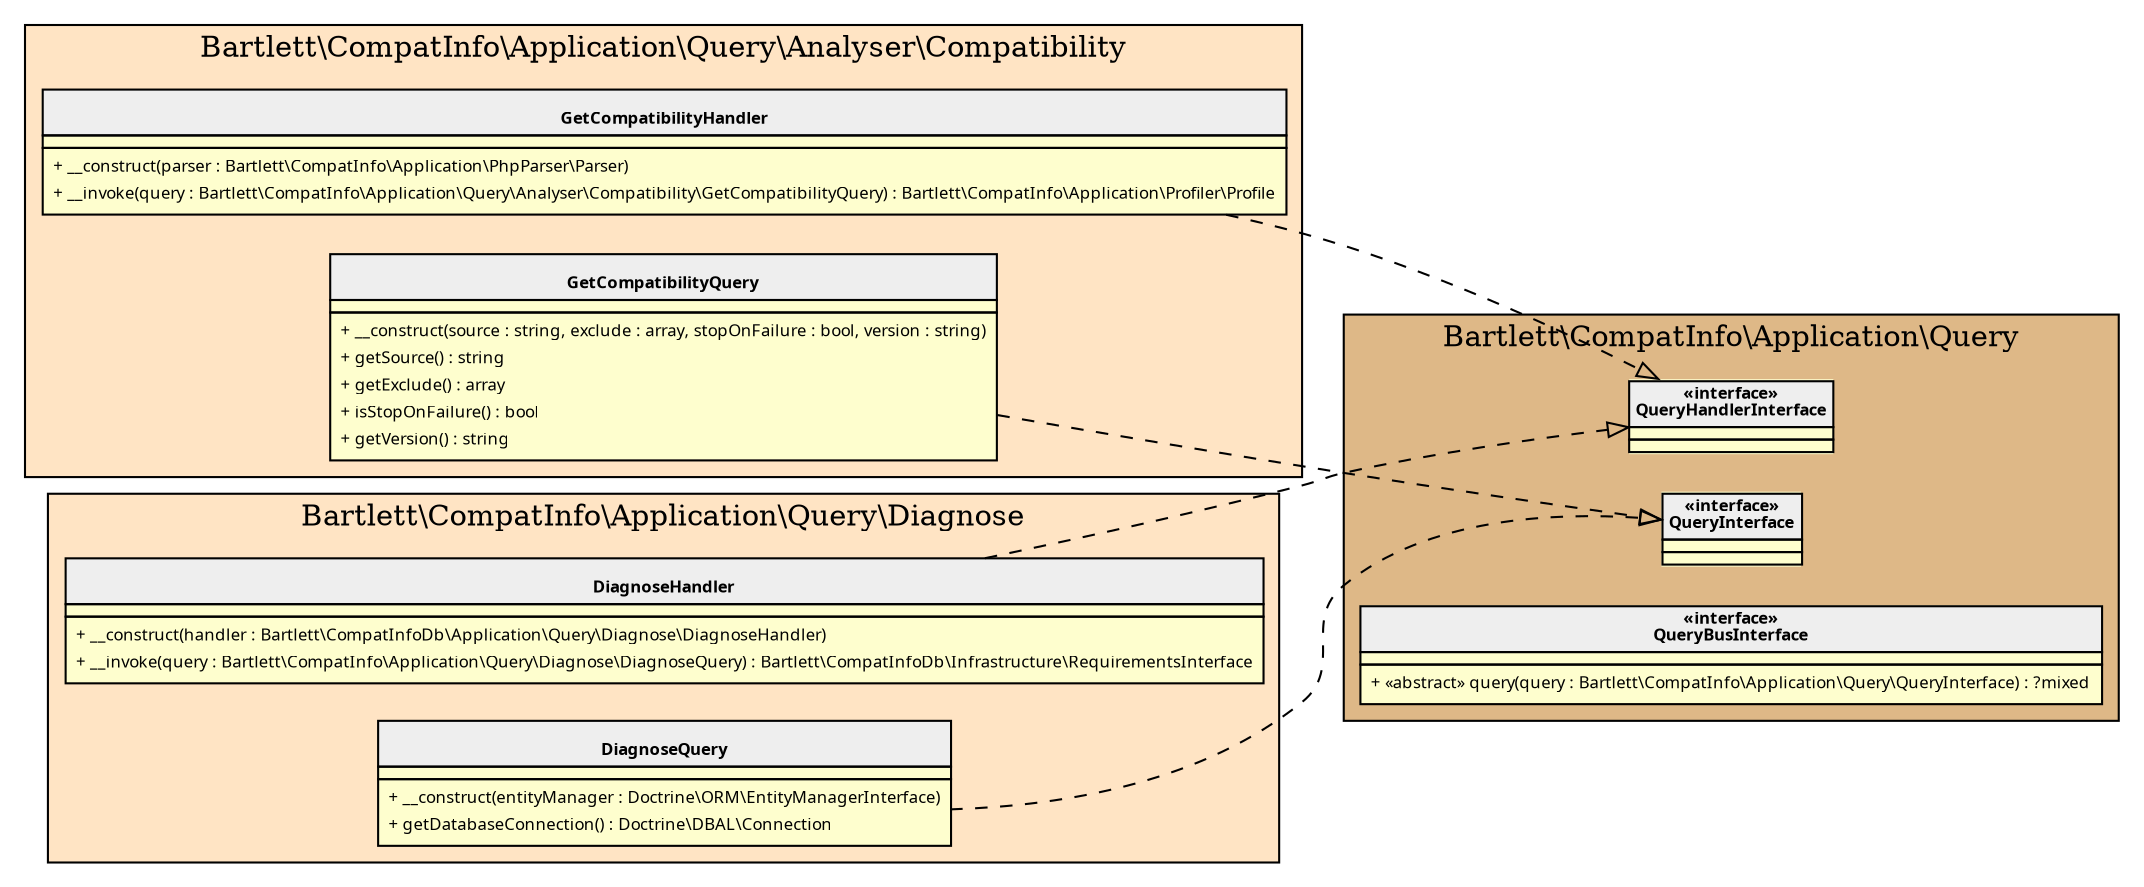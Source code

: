 digraph {
  graph [name="G" overlap="false" rankdir="LR" bgcolor="transparent"]
  node [fontname="Verdana" fontsize=8 shape="none" margin=0 fillcolor="#FEFECE" style="filled"]
  edge [fontname="Verdana" fontsize=8]
  subgraph cluster_0 {
    graph [bgcolor="Bisque"]
    label = "Bartlett\\CompatInfo\\Application\\Query\\Analyser\\Compatibility"
    "Bartlett\\CompatInfo\\Application\\Query\\Analyser\\Compatibility\\GetCompatibilityHandler" [shape="none" label=<
<table cellspacing="0" border="0" cellborder="1">
    <tr><td bgcolor="#eeeeee"><b><br/>GetCompatibilityHandler</b></td></tr>
    <tr><td></td></tr>
    <tr><td><table border="0" cellspacing="0" cellpadding="2">
    <tr><td align="left">+ __construct(parser : Bartlett\\CompatInfo\\Application\\PhpParser\\Parser)</td></tr>
    <tr><td align="left">+ __invoke(query : Bartlett\\CompatInfo\\Application\\Query\\Analyser\\Compatibility\\GetCompatibilityQuery) : Bartlett\\CompatInfo\\Application\\Profiler\\Profile</td></tr>
</table></td></tr>
</table>>]
    "Bartlett\\CompatInfo\\Application\\Query\\Analyser\\Compatibility\\GetCompatibilityQuery" [shape="none" label=<
<table cellspacing="0" border="0" cellborder="1">
    <tr><td bgcolor="#eeeeee"><b><br/>GetCompatibilityQuery</b></td></tr>
    <tr><td></td></tr>
    <tr><td><table border="0" cellspacing="0" cellpadding="2">
    <tr><td align="left">+ __construct(source : string, exclude : array, stopOnFailure : bool, version : string)</td></tr>
    <tr><td align="left">+ getSource() : string</td></tr>
    <tr><td align="left">+ getExclude() : array</td></tr>
    <tr><td align="left">+ isStopOnFailure() : bool</td></tr>
    <tr><td align="left">+ getVersion() : string</td></tr>
</table></td></tr>
</table>>]
  }
  subgraph cluster_1 {
    graph [bgcolor="BurlyWood"]
    label = "Bartlett\\CompatInfo\\Application\\Query"
    "Bartlett\\CompatInfo\\Application\\Query\\QueryHandlerInterface" [shape="none" label=<
<table cellspacing="0" border="0" cellborder="1">
    <tr><td bgcolor="#eeeeee"><b>«interface»<br/>QueryHandlerInterface</b></td></tr>
    <tr><td></td></tr>
    <tr><td></td></tr>
</table>>]
    "Bartlett\\CompatInfo\\Application\\Query\\QueryInterface" [shape="none" label=<
<table cellspacing="0" border="0" cellborder="1">
    <tr><td bgcolor="#eeeeee"><b>«interface»<br/>QueryInterface</b></td></tr>
    <tr><td></td></tr>
    <tr><td></td></tr>
</table>>]
    "Bartlett\\CompatInfo\\Application\\Query\\QueryBusInterface" [shape="none" label=<
<table cellspacing="0" border="0" cellborder="1">
    <tr><td bgcolor="#eeeeee"><b>«interface»<br/>QueryBusInterface</b></td></tr>
    <tr><td></td></tr>
    <tr><td><table border="0" cellspacing="0" cellpadding="2">
    <tr><td align="left">+ «abstract» query(query : Bartlett\\CompatInfo\\Application\\Query\\QueryInterface) : ?mixed</td></tr>
</table></td></tr>
</table>>]
  }
  subgraph cluster_2 {
    graph [bgcolor="Bisque"]
    label = "Bartlett\\CompatInfo\\Application\\Query\\Diagnose"
    "Bartlett\\CompatInfo\\Application\\Query\\Diagnose\\DiagnoseHandler" [shape="none" label=<
<table cellspacing="0" border="0" cellborder="1">
    <tr><td bgcolor="#eeeeee"><b><br/>DiagnoseHandler</b></td></tr>
    <tr><td></td></tr>
    <tr><td><table border="0" cellspacing="0" cellpadding="2">
    <tr><td align="left">+ __construct(handler : Bartlett\\CompatInfoDb\\Application\\Query\\Diagnose\\DiagnoseHandler)</td></tr>
    <tr><td align="left">+ __invoke(query : Bartlett\\CompatInfo\\Application\\Query\\Diagnose\\DiagnoseQuery) : Bartlett\\CompatInfoDb\\Infrastructure\\RequirementsInterface</td></tr>
</table></td></tr>
</table>>]
    "Bartlett\\CompatInfo\\Application\\Query\\Diagnose\\DiagnoseQuery" [shape="none" label=<
<table cellspacing="0" border="0" cellborder="1">
    <tr><td bgcolor="#eeeeee"><b><br/>DiagnoseQuery</b></td></tr>
    <tr><td></td></tr>
    <tr><td><table border="0" cellspacing="0" cellpadding="2">
    <tr><td align="left">+ __construct(entityManager : Doctrine\\ORM\\EntityManagerInterface)</td></tr>
    <tr><td align="left">+ getDatabaseConnection() : Doctrine\\DBAL\\Connection</td></tr>
</table></td></tr>
</table>>]
  }
  "Bartlett\\CompatInfo\\Application\\Query\\Analyser\\Compatibility\\GetCompatibilityHandler" -> "Bartlett\\CompatInfo\\Application\\Query\\QueryHandlerInterface" [arrowhead="empty" style="dashed"]
  "Bartlett\\CompatInfo\\Application\\Query\\Analyser\\Compatibility\\GetCompatibilityQuery" -> "Bartlett\\CompatInfo\\Application\\Query\\QueryInterface" [arrowhead="empty" style="dashed"]
  "Bartlett\\CompatInfo\\Application\\Query\\Diagnose\\DiagnoseHandler" -> "Bartlett\\CompatInfo\\Application\\Query\\QueryHandlerInterface" [arrowhead="empty" style="dashed"]
  "Bartlett\\CompatInfo\\Application\\Query\\Diagnose\\DiagnoseQuery" -> "Bartlett\\CompatInfo\\Application\\Query\\QueryInterface" [arrowhead="empty" style="dashed"]
}
